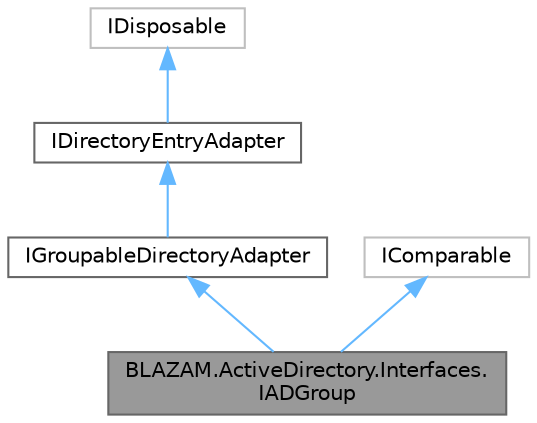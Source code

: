 digraph "BLAZAM.ActiveDirectory.Interfaces.IADGroup"
{
 // LATEX_PDF_SIZE
  bgcolor="transparent";
  edge [fontname=Helvetica,fontsize=10,labelfontname=Helvetica,labelfontsize=10];
  node [fontname=Helvetica,fontsize=10,shape=box,height=0.2,width=0.4];
  Node1 [id="Node000001",label="BLAZAM.ActiveDirectory.Interfaces.\lIADGroup",height=0.2,width=0.4,color="gray40", fillcolor="grey60", style="filled", fontcolor="black",tooltip=" "];
  Node2 -> Node1 [id="edge1_Node000001_Node000002",dir="back",color="steelblue1",style="solid",tooltip=" "];
  Node2 [id="Node000002",label="IGroupableDirectoryAdapter",height=0.2,width=0.4,color="gray40", fillcolor="white", style="filled",URL="$interface_b_l_a_z_a_m_1_1_active_directory_1_1_interfaces_1_1_i_groupable_directory_adapter.html",tooltip="Those Active Directory Object types that can be members of a group."];
  Node3 -> Node2 [id="edge2_Node000002_Node000003",dir="back",color="steelblue1",style="solid",tooltip=" "];
  Node3 [id="Node000003",label="IDirectoryEntryAdapter",height=0.2,width=0.4,color="gray40", fillcolor="white", style="filled",URL="$interface_b_l_a_z_a_m_1_1_active_directory_1_1_interfaces_1_1_i_directory_entry_adapter.html",tooltip="The core representation of an object in active directory. This class has properties that all Active D..."];
  Node4 -> Node3 [id="edge3_Node000003_Node000004",dir="back",color="steelblue1",style="solid",tooltip=" "];
  Node4 [id="Node000004",label="IDisposable",height=0.2,width=0.4,color="grey75", fillcolor="white", style="filled",tooltip=" "];
  Node5 -> Node1 [id="edge4_Node000001_Node000005",dir="back",color="steelblue1",style="solid",tooltip=" "];
  Node5 [id="Node000005",label="IComparable",height=0.2,width=0.4,color="grey75", fillcolor="white", style="filled",tooltip=" "];
}
